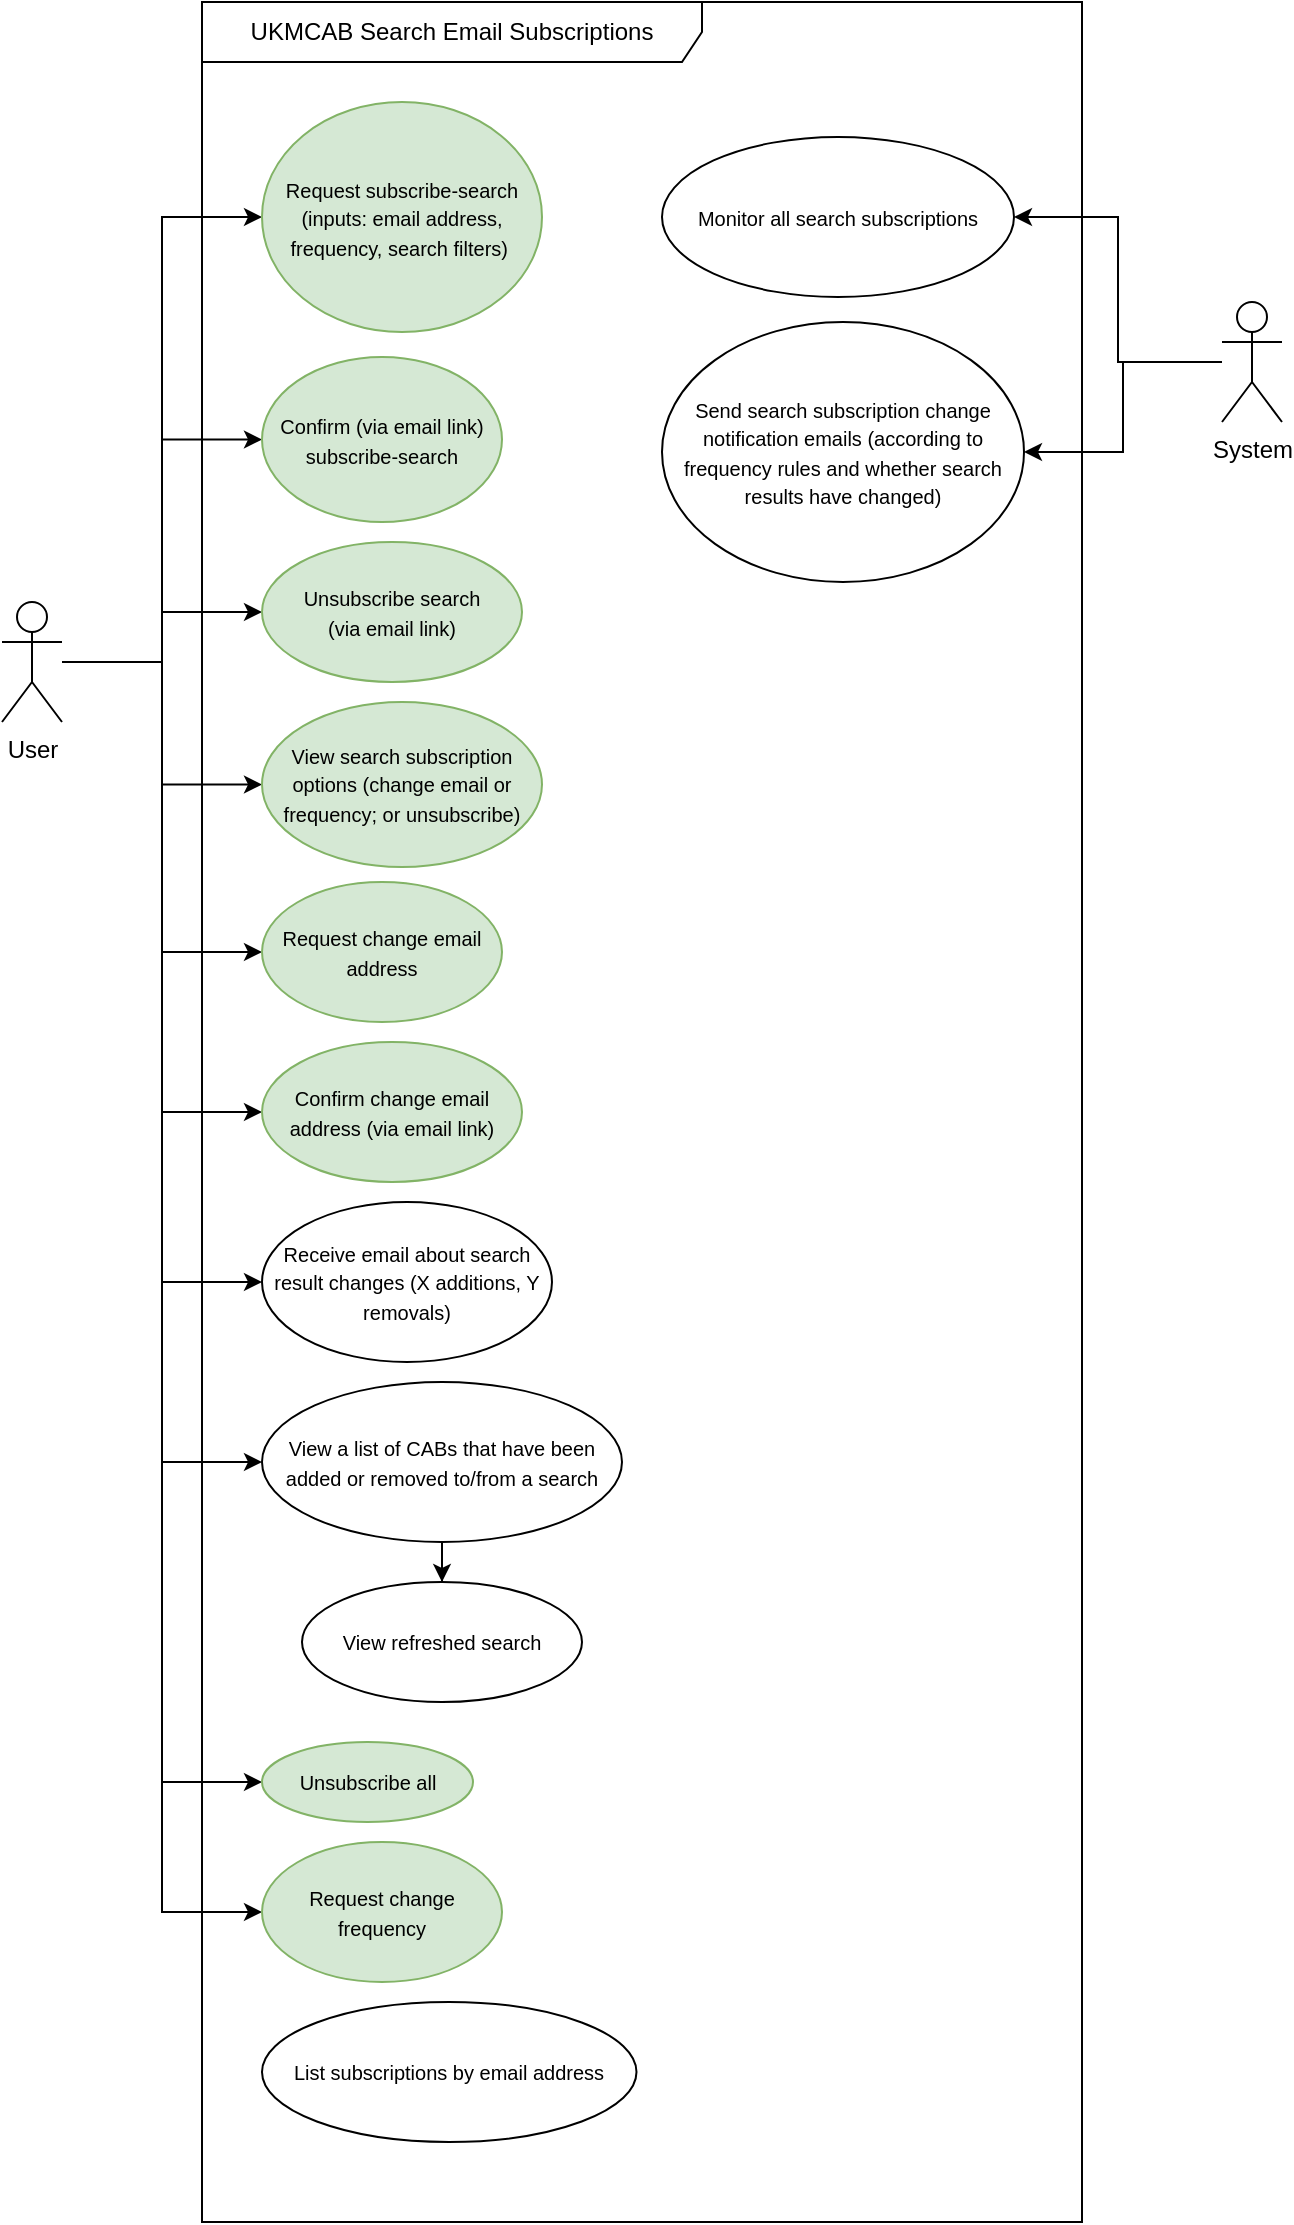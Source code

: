 <mxfile version="21.1.8" type="device" pages="2">
  <diagram name="Search subscriptions" id="k8oMeOXu-pZ_v1-qhZVV">
    <mxGraphModel dx="1430" dy="792" grid="1" gridSize="10" guides="1" tooltips="1" connect="1" arrows="1" fold="1" page="1" pageScale="1" pageWidth="827" pageHeight="1169" math="0" shadow="0">
      <root>
        <mxCell id="0" />
        <mxCell id="1" parent="0" />
        <mxCell id="6u6LGTzj0KVweVZMTB9s-1" value="UKMCAB Search Email Subscriptions" style="shape=umlFrame;whiteSpace=wrap;html=1;pointerEvents=0;width=250;height=30;" parent="1" vertex="1">
          <mxGeometry x="130" y="20" width="440" height="1110" as="geometry" />
        </mxCell>
        <mxCell id="6u6LGTzj0KVweVZMTB9s-4" style="edgeStyle=orthogonalEdgeStyle;rounded=0;orthogonalLoop=1;jettySize=auto;html=1;entryX=0;entryY=0.5;entryDx=0;entryDy=0;" parent="1" source="6u6LGTzj0KVweVZMTB9s-2" target="6u6LGTzj0KVweVZMTB9s-3" edge="1">
          <mxGeometry relative="1" as="geometry" />
        </mxCell>
        <mxCell id="6u6LGTzj0KVweVZMTB9s-7" style="edgeStyle=orthogonalEdgeStyle;rounded=0;orthogonalLoop=1;jettySize=auto;html=1;entryX=0;entryY=0.5;entryDx=0;entryDy=0;" parent="1" source="6u6LGTzj0KVweVZMTB9s-2" target="6u6LGTzj0KVweVZMTB9s-6" edge="1">
          <mxGeometry relative="1" as="geometry" />
        </mxCell>
        <mxCell id="6u6LGTzj0KVweVZMTB9s-10" style="edgeStyle=orthogonalEdgeStyle;rounded=0;orthogonalLoop=1;jettySize=auto;html=1;entryX=0;entryY=0.5;entryDx=0;entryDy=0;" parent="1" source="6u6LGTzj0KVweVZMTB9s-2" target="6u6LGTzj0KVweVZMTB9s-9" edge="1">
          <mxGeometry relative="1" as="geometry" />
        </mxCell>
        <mxCell id="6u6LGTzj0KVweVZMTB9s-13" style="edgeStyle=orthogonalEdgeStyle;rounded=0;orthogonalLoop=1;jettySize=auto;html=1;entryX=0;entryY=0.5;entryDx=0;entryDy=0;" parent="1" source="6u6LGTzj0KVweVZMTB9s-2" target="6u6LGTzj0KVweVZMTB9s-20" edge="1">
          <mxGeometry relative="1" as="geometry">
            <mxPoint x="319" y="460" as="targetPoint" />
          </mxGeometry>
        </mxCell>
        <mxCell id="6u6LGTzj0KVweVZMTB9s-16" style="edgeStyle=orthogonalEdgeStyle;rounded=0;orthogonalLoop=1;jettySize=auto;html=1;entryX=0;entryY=0.5;entryDx=0;entryDy=0;" parent="1" source="6u6LGTzj0KVweVZMTB9s-2" target="6u6LGTzj0KVweVZMTB9s-12" edge="1">
          <mxGeometry relative="1" as="geometry" />
        </mxCell>
        <mxCell id="6u6LGTzj0KVweVZMTB9s-17" style="edgeStyle=orthogonalEdgeStyle;rounded=0;orthogonalLoop=1;jettySize=auto;html=1;entryX=0;entryY=0.5;entryDx=0;entryDy=0;" parent="1" source="6u6LGTzj0KVweVZMTB9s-2" target="6u6LGTzj0KVweVZMTB9s-15" edge="1">
          <mxGeometry relative="1" as="geometry" />
        </mxCell>
        <mxCell id="6u6LGTzj0KVweVZMTB9s-24" style="edgeStyle=orthogonalEdgeStyle;rounded=0;orthogonalLoop=1;jettySize=auto;html=1;entryX=0;entryY=0.5;entryDx=0;entryDy=0;" parent="1" source="6u6LGTzj0KVweVZMTB9s-2" target="6u6LGTzj0KVweVZMTB9s-22" edge="1">
          <mxGeometry relative="1" as="geometry" />
        </mxCell>
        <mxCell id="6u6LGTzj0KVweVZMTB9s-25" style="edgeStyle=orthogonalEdgeStyle;rounded=0;orthogonalLoop=1;jettySize=auto;html=1;entryX=0;entryY=0.5;entryDx=0;entryDy=0;" parent="1" source="6u6LGTzj0KVweVZMTB9s-2" target="6u6LGTzj0KVweVZMTB9s-23" edge="1">
          <mxGeometry relative="1" as="geometry" />
        </mxCell>
        <mxCell id="QtQHL0JAdbLzKyH16aWX-2" style="edgeStyle=orthogonalEdgeStyle;rounded=0;orthogonalLoop=1;jettySize=auto;html=1;entryX=0;entryY=0.5;entryDx=0;entryDy=0;" parent="1" source="6u6LGTzj0KVweVZMTB9s-2" target="QtQHL0JAdbLzKyH16aWX-1" edge="1">
          <mxGeometry relative="1" as="geometry" />
        </mxCell>
        <mxCell id="1hHF9i08_HjdJ4K589QR-2" style="edgeStyle=orthogonalEdgeStyle;rounded=0;orthogonalLoop=1;jettySize=auto;html=1;entryX=0;entryY=0.5;entryDx=0;entryDy=0;" edge="1" parent="1" source="6u6LGTzj0KVweVZMTB9s-2" target="1hHF9i08_HjdJ4K589QR-1">
          <mxGeometry relative="1" as="geometry" />
        </mxCell>
        <mxCell id="6u6LGTzj0KVweVZMTB9s-2" value="User" style="shape=umlActor;verticalLabelPosition=bottom;verticalAlign=top;html=1;outlineConnect=0;" parent="1" vertex="1">
          <mxGeometry x="30" y="320" width="30" height="60" as="geometry" />
        </mxCell>
        <mxCell id="6u6LGTzj0KVweVZMTB9s-3" value="&lt;font style=&quot;font-size: 10px;&quot;&gt;Request subscribe-search (inputs: email address, frequency, search filters)&amp;nbsp;&lt;/font&gt;" style="ellipse;whiteSpace=wrap;html=1;fillColor=#d5e8d4;strokeColor=#82b366;" parent="1" vertex="1">
          <mxGeometry x="160" y="70" width="140" height="115" as="geometry" />
        </mxCell>
        <mxCell id="6u6LGTzj0KVweVZMTB9s-6" value="&lt;font style=&quot;&quot;&gt;&lt;font style=&quot;font-size: 10px;&quot;&gt;Confirm (via email link) &lt;br&gt;subscribe-search&lt;/font&gt;&lt;br&gt;&lt;/font&gt;" style="ellipse;whiteSpace=wrap;html=1;fillColor=#d5e8d4;strokeColor=#82b366;" parent="1" vertex="1">
          <mxGeometry x="160" y="197.5" width="120" height="82.5" as="geometry" />
        </mxCell>
        <mxCell id="6u6LGTzj0KVweVZMTB9s-29" style="edgeStyle=orthogonalEdgeStyle;rounded=0;orthogonalLoop=1;jettySize=auto;html=1;entryX=1;entryY=0.5;entryDx=0;entryDy=0;" parent="1" source="6u6LGTzj0KVweVZMTB9s-8" target="6u6LGTzj0KVweVZMTB9s-21" edge="1">
          <mxGeometry relative="1" as="geometry" />
        </mxCell>
        <mxCell id="6u6LGTzj0KVweVZMTB9s-30" style="edgeStyle=orthogonalEdgeStyle;rounded=0;orthogonalLoop=1;jettySize=auto;html=1;entryX=1;entryY=0.5;entryDx=0;entryDy=0;" parent="1" source="6u6LGTzj0KVweVZMTB9s-8" target="6u6LGTzj0KVweVZMTB9s-28" edge="1">
          <mxGeometry relative="1" as="geometry" />
        </mxCell>
        <mxCell id="6u6LGTzj0KVweVZMTB9s-8" value="System" style="shape=umlActor;verticalLabelPosition=bottom;verticalAlign=top;html=1;outlineConnect=0;" parent="1" vertex="1">
          <mxGeometry x="640" y="170" width="30" height="60" as="geometry" />
        </mxCell>
        <mxCell id="6u6LGTzj0KVweVZMTB9s-9" value="&lt;font style=&quot;font-size: 10px;&quot;&gt;Unsubscribe search &lt;br&gt;(via email link)&lt;/font&gt;" style="ellipse;whiteSpace=wrap;html=1;fillColor=#d5e8d4;strokeColor=#82b366;" parent="1" vertex="1">
          <mxGeometry x="160" y="290" width="130" height="70" as="geometry" />
        </mxCell>
        <mxCell id="6u6LGTzj0KVweVZMTB9s-12" value="&lt;font style=&quot;font-size: 10px;&quot;&gt;Request change email address&lt;/font&gt;" style="ellipse;whiteSpace=wrap;html=1;fillColor=#d5e8d4;strokeColor=#82b366;" parent="1" vertex="1">
          <mxGeometry x="160" y="460" width="120" height="70" as="geometry" />
        </mxCell>
        <mxCell id="6u6LGTzj0KVweVZMTB9s-15" value="&lt;font style=&quot;font-size: 10px;&quot;&gt;Confirm change email address (via email link)&lt;/font&gt;" style="ellipse;whiteSpace=wrap;html=1;fillColor=#d5e8d4;strokeColor=#82b366;" parent="1" vertex="1">
          <mxGeometry x="160" y="540" width="130" height="70" as="geometry" />
        </mxCell>
        <mxCell id="6u6LGTzj0KVweVZMTB9s-20" value="&lt;font style=&quot;font-size: 10px;&quot;&gt;View search subscription options (change email or frequency; or unsubscribe)&lt;/font&gt;" style="ellipse;whiteSpace=wrap;html=1;fillColor=#d5e8d4;strokeColor=#82b366;" parent="1" vertex="1">
          <mxGeometry x="160" y="370" width="140" height="82.5" as="geometry" />
        </mxCell>
        <mxCell id="6u6LGTzj0KVweVZMTB9s-21" value="&lt;span style=&quot;font-size: 10px;&quot;&gt;Monitor all search subscriptions&lt;/span&gt;" style="ellipse;whiteSpace=wrap;html=1;" parent="1" vertex="1">
          <mxGeometry x="360" y="87.5" width="176" height="80" as="geometry" />
        </mxCell>
        <mxCell id="6u6LGTzj0KVweVZMTB9s-22" value="&lt;font style=&quot;font-size: 10px;&quot;&gt;Receive email about search result changes (X additions, Y removals)&lt;/font&gt;" style="ellipse;whiteSpace=wrap;html=1;" parent="1" vertex="1">
          <mxGeometry x="160" y="620" width="145" height="80" as="geometry" />
        </mxCell>
        <mxCell id="6u6LGTzj0KVweVZMTB9s-27" style="edgeStyle=orthogonalEdgeStyle;rounded=0;orthogonalLoop=1;jettySize=auto;html=1;entryX=0.5;entryY=0;entryDx=0;entryDy=0;" parent="1" source="6u6LGTzj0KVweVZMTB9s-23" target="6u6LGTzj0KVweVZMTB9s-26" edge="1">
          <mxGeometry relative="1" as="geometry" />
        </mxCell>
        <mxCell id="6u6LGTzj0KVweVZMTB9s-23" value="&lt;font style=&quot;font-size: 10px;&quot;&gt;View a list of CABs that have been added or removed to/from a search&lt;/font&gt;" style="ellipse;whiteSpace=wrap;html=1;" parent="1" vertex="1">
          <mxGeometry x="160" y="710" width="180" height="80" as="geometry" />
        </mxCell>
        <mxCell id="6u6LGTzj0KVweVZMTB9s-26" value="&lt;font style=&quot;font-size: 10px;&quot;&gt;View refreshed search&lt;br&gt;&lt;/font&gt;" style="ellipse;whiteSpace=wrap;html=1;" parent="1" vertex="1">
          <mxGeometry x="180" y="810" width="140" height="60" as="geometry" />
        </mxCell>
        <mxCell id="6u6LGTzj0KVweVZMTB9s-28" value="&lt;span style=&quot;font-size: 10px;&quot;&gt;Send search subscription change notification emails (according to frequency rules and whether search results have changed)&lt;/span&gt;" style="ellipse;whiteSpace=wrap;html=1;" parent="1" vertex="1">
          <mxGeometry x="360" y="180" width="181" height="130" as="geometry" />
        </mxCell>
        <mxCell id="QtQHL0JAdbLzKyH16aWX-1" value="&lt;span style=&quot;font-size: 10px;&quot;&gt;Unsubscribe all&lt;/span&gt;" style="ellipse;whiteSpace=wrap;html=1;fillColor=#d5e8d4;strokeColor=#82b366;" parent="1" vertex="1">
          <mxGeometry x="160" y="890" width="105.5" height="40" as="geometry" />
        </mxCell>
        <mxCell id="1hHF9i08_HjdJ4K589QR-1" value="&lt;font style=&quot;font-size: 10px;&quot;&gt;Request change frequency&lt;/font&gt;" style="ellipse;whiteSpace=wrap;html=1;fillColor=#d5e8d4;strokeColor=#82b366;" vertex="1" parent="1">
          <mxGeometry x="160" y="940" width="120" height="70" as="geometry" />
        </mxCell>
        <mxCell id="w8g1zEGl-OU56rEhY-Px-1" value="&lt;font style=&quot;font-size: 10px;&quot;&gt;List subscriptions by email address&lt;/font&gt;" style="ellipse;whiteSpace=wrap;html=1;" vertex="1" parent="1">
          <mxGeometry x="160" y="1020" width="187.25" height="70" as="geometry" />
        </mxCell>
      </root>
    </mxGraphModel>
  </diagram>
  <diagram name="CAB update subscriptions" id="_XlGETWoOx7Vt5d_m4Tj">
    <mxGraphModel dx="1430" dy="792" grid="1" gridSize="10" guides="1" tooltips="1" connect="1" arrows="1" fold="1" page="1" pageScale="1" pageWidth="827" pageHeight="1169" math="0" shadow="0">
      <root>
        <mxCell id="IIA37PQraK8sTAz5qBBJ-0" />
        <mxCell id="IIA37PQraK8sTAz5qBBJ-1" parent="IIA37PQraK8sTAz5qBBJ-0" />
        <mxCell id="IIA37PQraK8sTAz5qBBJ-2" value="UKMCAB CAB-update Email Subscriptions" style="shape=umlFrame;whiteSpace=wrap;html=1;pointerEvents=0;width=250;height=30;" parent="IIA37PQraK8sTAz5qBBJ-1" vertex="1">
          <mxGeometry x="130" y="20" width="440" height="1050" as="geometry" />
        </mxCell>
        <mxCell id="IIA37PQraK8sTAz5qBBJ-3" style="edgeStyle=orthogonalEdgeStyle;rounded=0;orthogonalLoop=1;jettySize=auto;html=1;entryX=0;entryY=0.5;entryDx=0;entryDy=0;" parent="IIA37PQraK8sTAz5qBBJ-1" source="IIA37PQraK8sTAz5qBBJ-12" target="IIA37PQraK8sTAz5qBBJ-13" edge="1">
          <mxGeometry relative="1" as="geometry" />
        </mxCell>
        <mxCell id="IIA37PQraK8sTAz5qBBJ-4" style="edgeStyle=orthogonalEdgeStyle;rounded=0;orthogonalLoop=1;jettySize=auto;html=1;entryX=0;entryY=0.5;entryDx=0;entryDy=0;" parent="IIA37PQraK8sTAz5qBBJ-1" source="IIA37PQraK8sTAz5qBBJ-12" target="IIA37PQraK8sTAz5qBBJ-14" edge="1">
          <mxGeometry relative="1" as="geometry" />
        </mxCell>
        <mxCell id="IIA37PQraK8sTAz5qBBJ-5" style="edgeStyle=orthogonalEdgeStyle;rounded=0;orthogonalLoop=1;jettySize=auto;html=1;entryX=0;entryY=0.5;entryDx=0;entryDy=0;" parent="IIA37PQraK8sTAz5qBBJ-1" source="IIA37PQraK8sTAz5qBBJ-12" target="IIA37PQraK8sTAz5qBBJ-18" edge="1">
          <mxGeometry relative="1" as="geometry" />
        </mxCell>
        <mxCell id="IIA37PQraK8sTAz5qBBJ-6" style="edgeStyle=orthogonalEdgeStyle;rounded=0;orthogonalLoop=1;jettySize=auto;html=1;entryX=0;entryY=0.5;entryDx=0;entryDy=0;" parent="IIA37PQraK8sTAz5qBBJ-1" source="IIA37PQraK8sTAz5qBBJ-12" target="IIA37PQraK8sTAz5qBBJ-21" edge="1">
          <mxGeometry relative="1" as="geometry">
            <mxPoint x="319" y="460" as="targetPoint" />
          </mxGeometry>
        </mxCell>
        <mxCell id="IIA37PQraK8sTAz5qBBJ-7" style="edgeStyle=orthogonalEdgeStyle;rounded=0;orthogonalLoop=1;jettySize=auto;html=1;entryX=0;entryY=0.5;entryDx=0;entryDy=0;" parent="IIA37PQraK8sTAz5qBBJ-1" source="IIA37PQraK8sTAz5qBBJ-12" target="IIA37PQraK8sTAz5qBBJ-19" edge="1">
          <mxGeometry relative="1" as="geometry" />
        </mxCell>
        <mxCell id="IIA37PQraK8sTAz5qBBJ-8" style="edgeStyle=orthogonalEdgeStyle;rounded=0;orthogonalLoop=1;jettySize=auto;html=1;entryX=0;entryY=0.5;entryDx=0;entryDy=0;" parent="IIA37PQraK8sTAz5qBBJ-1" source="IIA37PQraK8sTAz5qBBJ-12" target="IIA37PQraK8sTAz5qBBJ-20" edge="1">
          <mxGeometry relative="1" as="geometry" />
        </mxCell>
        <mxCell id="IIA37PQraK8sTAz5qBBJ-9" style="edgeStyle=orthogonalEdgeStyle;rounded=0;orthogonalLoop=1;jettySize=auto;html=1;entryX=0;entryY=0.5;entryDx=0;entryDy=0;" parent="IIA37PQraK8sTAz5qBBJ-1" source="IIA37PQraK8sTAz5qBBJ-12" target="IIA37PQraK8sTAz5qBBJ-23" edge="1">
          <mxGeometry relative="1" as="geometry" />
        </mxCell>
        <mxCell id="IIA37PQraK8sTAz5qBBJ-10" style="edgeStyle=orthogonalEdgeStyle;rounded=0;orthogonalLoop=1;jettySize=auto;html=1;entryX=0;entryY=0.5;entryDx=0;entryDy=0;" parent="IIA37PQraK8sTAz5qBBJ-1" source="IIA37PQraK8sTAz5qBBJ-12" target="IIA37PQraK8sTAz5qBBJ-25" edge="1">
          <mxGeometry relative="1" as="geometry" />
        </mxCell>
        <mxCell id="IIA37PQraK8sTAz5qBBJ-11" style="edgeStyle=orthogonalEdgeStyle;rounded=0;orthogonalLoop=1;jettySize=auto;html=1;entryX=0;entryY=0.5;entryDx=0;entryDy=0;" parent="IIA37PQraK8sTAz5qBBJ-1" source="IIA37PQraK8sTAz5qBBJ-12" target="IIA37PQraK8sTAz5qBBJ-28" edge="1">
          <mxGeometry relative="1" as="geometry" />
        </mxCell>
        <mxCell id="4YrQnhSgEk_p_J8gSoFi-1" style="edgeStyle=orthogonalEdgeStyle;rounded=0;orthogonalLoop=1;jettySize=auto;html=1;entryX=0;entryY=0.5;entryDx=0;entryDy=0;" edge="1" parent="IIA37PQraK8sTAz5qBBJ-1" source="IIA37PQraK8sTAz5qBBJ-12" target="4YrQnhSgEk_p_J8gSoFi-0">
          <mxGeometry relative="1" as="geometry" />
        </mxCell>
        <mxCell id="IIA37PQraK8sTAz5qBBJ-12" value="User" style="shape=umlActor;verticalLabelPosition=bottom;verticalAlign=top;html=1;outlineConnect=0;" parent="IIA37PQraK8sTAz5qBBJ-1" vertex="1">
          <mxGeometry x="30" y="320" width="30" height="60" as="geometry" />
        </mxCell>
        <mxCell id="IIA37PQraK8sTAz5qBBJ-13" value="&lt;font style=&quot;font-size: 10px;&quot;&gt;Request subscribe-cab &lt;/font&gt;&lt;font style=&quot;font-size: 9px;&quot;&gt;(inputs: email address, frequency, CAB id)&amp;nbsp;&lt;/font&gt;" style="ellipse;whiteSpace=wrap;html=1;fillColor=#d5e8d4;strokeColor=#82b366;" parent="IIA37PQraK8sTAz5qBBJ-1" vertex="1">
          <mxGeometry x="160" y="70" width="130" height="115" as="geometry" />
        </mxCell>
        <mxCell id="IIA37PQraK8sTAz5qBBJ-14" value="&lt;font style=&quot;&quot;&gt;&lt;font style=&quot;font-size: 10px;&quot;&gt;Confirm&amp;nbsp;subscribe-CAB&lt;/font&gt;&lt;font style=&quot;font-size: 9px;&quot;&gt;&lt;font style=&quot;&quot;&gt;&lt;br&gt;&lt;/font&gt;(via email link)&lt;/font&gt;&lt;br&gt;&lt;/font&gt;" style="ellipse;whiteSpace=wrap;html=1;fillColor=#d5e8d4;strokeColor=#82b366;" parent="IIA37PQraK8sTAz5qBBJ-1" vertex="1">
          <mxGeometry x="160" y="197.5" width="120" height="82.5" as="geometry" />
        </mxCell>
        <mxCell id="IIA37PQraK8sTAz5qBBJ-15" style="edgeStyle=orthogonalEdgeStyle;rounded=0;orthogonalLoop=1;jettySize=auto;html=1;entryX=1;entryY=0.5;entryDx=0;entryDy=0;" parent="IIA37PQraK8sTAz5qBBJ-1" source="IIA37PQraK8sTAz5qBBJ-17" target="IIA37PQraK8sTAz5qBBJ-22" edge="1">
          <mxGeometry relative="1" as="geometry" />
        </mxCell>
        <mxCell id="IIA37PQraK8sTAz5qBBJ-17" value="System" style="shape=umlActor;verticalLabelPosition=bottom;verticalAlign=top;html=1;outlineConnect=0;" parent="IIA37PQraK8sTAz5qBBJ-1" vertex="1">
          <mxGeometry x="640" y="170" width="30" height="60" as="geometry" />
        </mxCell>
        <mxCell id="IIA37PQraK8sTAz5qBBJ-18" value="&lt;font style=&quot;&quot;&gt;&lt;span style=&quot;font-size: 10px;&quot;&gt;Unsubscribe CAB&lt;/span&gt;&lt;br&gt;&lt;font style=&quot;font-size: 9px;&quot;&gt;(via email link)&lt;/font&gt;&lt;/font&gt;" style="ellipse;whiteSpace=wrap;html=1;fillColor=#d5e8d4;strokeColor=#82b366;" parent="IIA37PQraK8sTAz5qBBJ-1" vertex="1">
          <mxGeometry x="160" y="290" width="130" height="70" as="geometry" />
        </mxCell>
        <mxCell id="IIA37PQraK8sTAz5qBBJ-19" value="&lt;font style=&quot;font-size: 10px;&quot;&gt;Request change email address&lt;/font&gt;" style="ellipse;whiteSpace=wrap;html=1;fillColor=#d5e8d4;strokeColor=#82b366;" parent="IIA37PQraK8sTAz5qBBJ-1" vertex="1">
          <mxGeometry x="160" y="460" width="120" height="70" as="geometry" />
        </mxCell>
        <mxCell id="IIA37PQraK8sTAz5qBBJ-20" value="&lt;font style=&quot;&quot;&gt;&lt;span style=&quot;font-size: 10px;&quot;&gt;Confirm change email address &lt;/span&gt;&lt;br&gt;&lt;font style=&quot;font-size: 9px;&quot;&gt;(via email link)&lt;/font&gt;&lt;/font&gt;" style="ellipse;whiteSpace=wrap;html=1;fillColor=#d5e8d4;strokeColor=#82b366;" parent="IIA37PQraK8sTAz5qBBJ-1" vertex="1">
          <mxGeometry x="160" y="540" width="130" height="70" as="geometry" />
        </mxCell>
        <mxCell id="IIA37PQraK8sTAz5qBBJ-21" value="&lt;font style=&quot;font-size: 10px;&quot;&gt;View CAB subscription options &lt;/font&gt;&lt;font style=&quot;font-size: 9px;&quot;&gt;(change email or frequency; or unsubscribe)&lt;/font&gt;" style="ellipse;whiteSpace=wrap;html=1;fillColor=#d5e8d4;strokeColor=#82b366;" parent="IIA37PQraK8sTAz5qBBJ-1" vertex="1">
          <mxGeometry x="160" y="370" width="160" height="82.5" as="geometry" />
        </mxCell>
        <mxCell id="9PBQ5MQ4Autz2QQH_ui3-0" style="edgeStyle=orthogonalEdgeStyle;rounded=0;orthogonalLoop=1;jettySize=auto;html=1;entryX=0.5;entryY=0;entryDx=0;entryDy=0;" parent="IIA37PQraK8sTAz5qBBJ-1" source="IIA37PQraK8sTAz5qBBJ-22" target="IIA37PQraK8sTAz5qBBJ-27" edge="1">
          <mxGeometry relative="1" as="geometry" />
        </mxCell>
        <mxCell id="IIA37PQraK8sTAz5qBBJ-22" value="Monitor all CAB subscriptions" style="ellipse;whiteSpace=wrap;html=1;" parent="IIA37PQraK8sTAz5qBBJ-1" vertex="1">
          <mxGeometry x="330" y="87.5" width="220" height="80" as="geometry" />
        </mxCell>
        <mxCell id="IIA37PQraK8sTAz5qBBJ-23" value="&lt;font style=&quot;font-size: 10px;&quot;&gt;Receive email about CAB update (no details RE changes)&lt;/font&gt;" style="ellipse;whiteSpace=wrap;html=1;" parent="IIA37PQraK8sTAz5qBBJ-1" vertex="1">
          <mxGeometry x="160" y="620" width="160" height="80" as="geometry" />
        </mxCell>
        <mxCell id="IIA37PQraK8sTAz5qBBJ-24" style="edgeStyle=orthogonalEdgeStyle;rounded=0;orthogonalLoop=1;jettySize=auto;html=1;entryX=0.5;entryY=0;entryDx=0;entryDy=0;" parent="IIA37PQraK8sTAz5qBBJ-1" source="IIA37PQraK8sTAz5qBBJ-25" target="IIA37PQraK8sTAz5qBBJ-26" edge="1">
          <mxGeometry relative="1" as="geometry" />
        </mxCell>
        <mxCell id="IIA37PQraK8sTAz5qBBJ-25" value="&lt;font style=&quot;font-size: 10px;&quot;&gt;View CAB changes&lt;/font&gt;" style="ellipse;whiteSpace=wrap;html=1;" parent="IIA37PQraK8sTAz5qBBJ-1" vertex="1">
          <mxGeometry x="160" y="710" width="180" height="80" as="geometry" />
        </mxCell>
        <mxCell id="IIA37PQraK8sTAz5qBBJ-26" value="&lt;font style=&quot;font-size: 10px;&quot;&gt;View CAB record&lt;br&gt;&lt;/font&gt;" style="ellipse;whiteSpace=wrap;html=1;" parent="IIA37PQraK8sTAz5qBBJ-1" vertex="1">
          <mxGeometry x="180" y="810" width="140" height="60" as="geometry" />
        </mxCell>
        <mxCell id="IIA37PQraK8sTAz5qBBJ-27" value="&lt;span style=&quot;font-size: 10px;&quot;&gt;Where a CAB has changed since the subscription was created or since the last notification about a change, then send a CAB-updated notification email&lt;br&gt;&lt;/span&gt;" style="ellipse;whiteSpace=wrap;html=1;" parent="IIA37PQraK8sTAz5qBBJ-1" vertex="1">
          <mxGeometry x="330" y="197.5" width="220" height="140" as="geometry" />
        </mxCell>
        <mxCell id="IIA37PQraK8sTAz5qBBJ-28" value="&lt;span style=&quot;font-size: 10px;&quot;&gt;Unsubscribe all&lt;/span&gt;" style="ellipse;whiteSpace=wrap;html=1;fillColor=#d5e8d4;strokeColor=#82b366;" parent="IIA37PQraK8sTAz5qBBJ-1" vertex="1">
          <mxGeometry x="160" y="890" width="105.5" height="40" as="geometry" />
        </mxCell>
        <mxCell id="4YrQnhSgEk_p_J8gSoFi-0" value="&lt;font style=&quot;font-size: 10px;&quot;&gt;Request change frequency&lt;/font&gt;" style="ellipse;whiteSpace=wrap;html=1;fillColor=#d5e8d4;strokeColor=#82b366;" vertex="1" parent="IIA37PQraK8sTAz5qBBJ-1">
          <mxGeometry x="160" y="940" width="120" height="70" as="geometry" />
        </mxCell>
      </root>
    </mxGraphModel>
  </diagram>
</mxfile>
